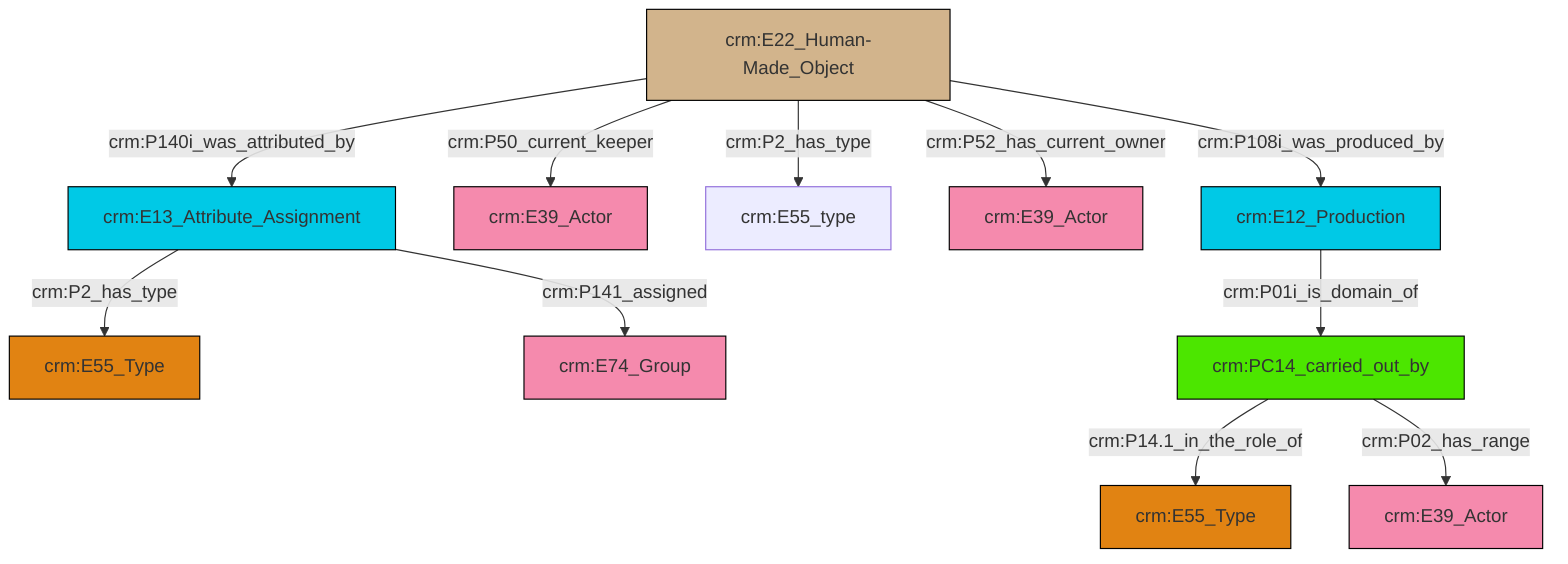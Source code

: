 graph TD
classDef Literal fill:#f2f2f2,stroke:#000000;
classDef CRM_Entity fill:#FFFFFF,stroke:#000000;
classDef Temporal_Entity fill:#00C9E6, stroke:#000000;
classDef Type fill:#E18312, stroke:#000000;
classDef Time-Span fill:#2C9C91, stroke:#000000;
classDef Appellation fill:#FFEB7F, stroke:#000000;
classDef Place fill:#008836, stroke:#000000;
classDef Persistent_Item fill:#B266B2, stroke:#000000;
classDef Conceptual_Object fill:#FFD700, stroke:#000000;
classDef Physical_Thing fill:#D2B48C, stroke:#000000;
classDef Actor fill:#f58aad, stroke:#000000;
classDef PC_Classes fill:#4ce600, stroke:#000000;
classDef Multi fill:#cccccc,stroke:#000000;

0["crm:E22_Human-Made_Object"]:::Physical_Thing -->|crm:P140i_was_attributed_by| 1["crm:E13_Attribute_Assignment"]:::Temporal_Entity
0["crm:E22_Human-Made_Object"]:::Physical_Thing -->|crm:P50_current_keeper| 4["crm:E39_Actor"]:::Actor
0["crm:E22_Human-Made_Object"]:::Physical_Thing -->|crm:P2_has_type| 7["crm:E55_type"]:::Default
0["crm:E22_Human-Made_Object"]:::Physical_Thing -->|crm:P52_has_current_owner| 12["crm:E39_Actor"]:::Actor
13["crm:PC14_carried_out_by"]:::PC_Classes -->|crm:P14.1_in_the_role_of| 14["crm:E55_Type"]:::Type
13["crm:PC14_carried_out_by"]:::PC_Classes -->|crm:P02_has_range| 8["crm:E39_Actor"]:::Actor
1["crm:E13_Attribute_Assignment"]:::Temporal_Entity -->|crm:P2_has_type| 2["crm:E55_Type"]:::Type
0["crm:E22_Human-Made_Object"]:::Physical_Thing -->|crm:P108i_was_produced_by| 10["crm:E12_Production"]:::Temporal_Entity
1["crm:E13_Attribute_Assignment"]:::Temporal_Entity -->|crm:P141_assigned| 18["crm:E74_Group"]:::Actor
10["crm:E12_Production"]:::Temporal_Entity -->|crm:P01i_is_domain_of| 13["crm:PC14_carried_out_by"]:::PC_Classes